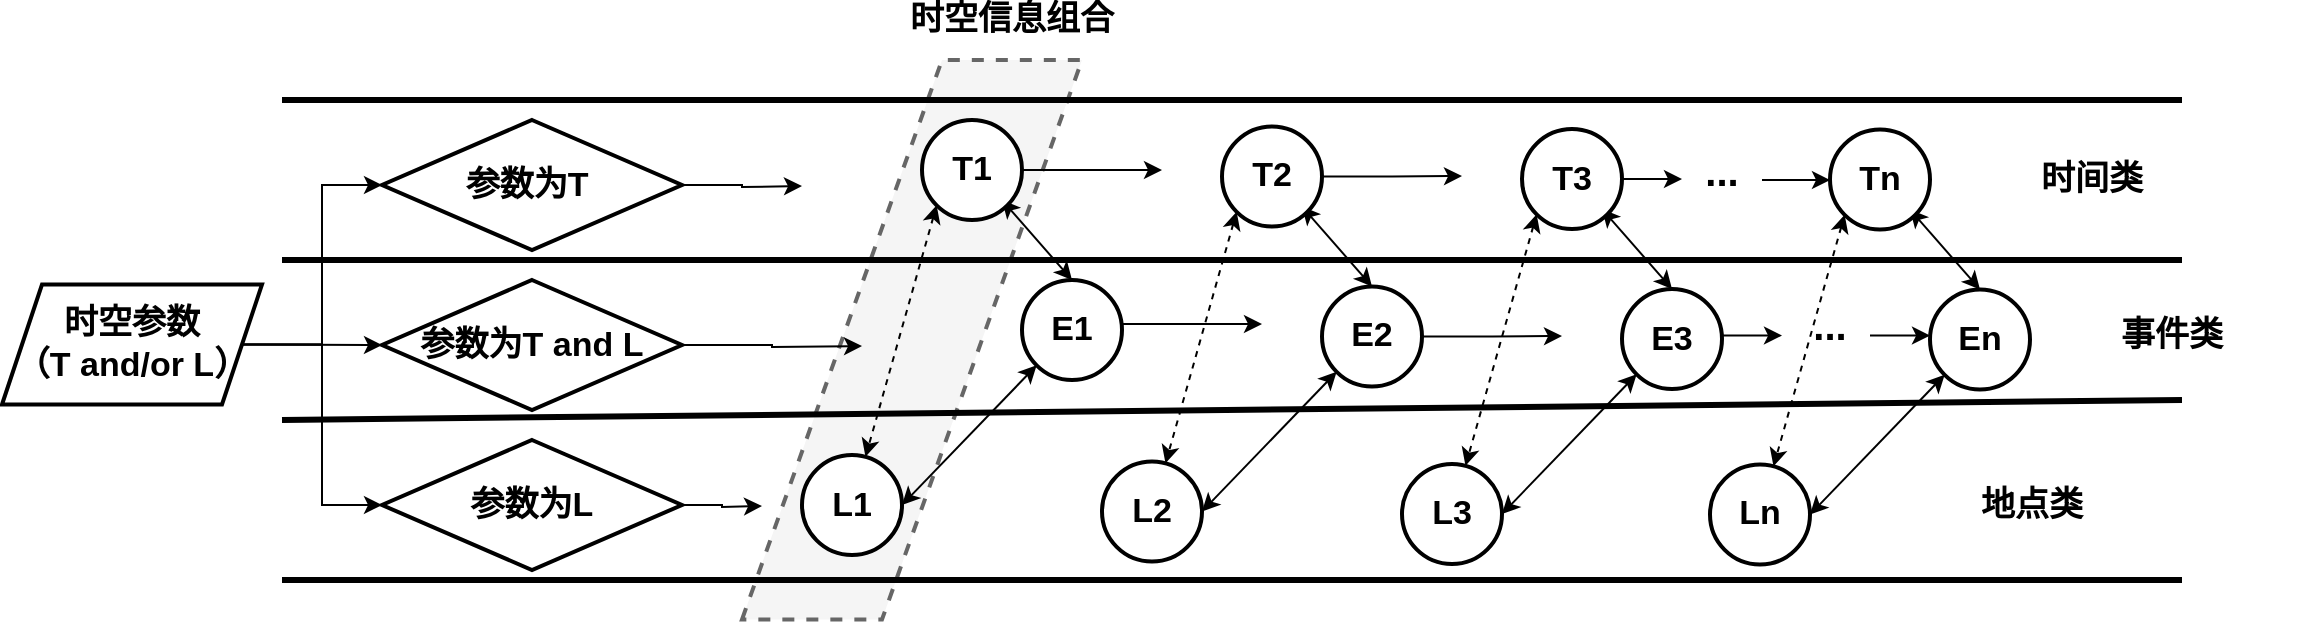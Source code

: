 <mxfile version="14.9.8" type="github">
  <diagram id="jQFlyxq-77XEo87QrLzG" name="Page-1">
    <mxGraphModel dx="821" dy="841" grid="1" gridSize="10" guides="1" tooltips="1" connect="1" arrows="1" fold="1" page="1" pageScale="1" pageWidth="850" pageHeight="1100" math="0" shadow="0">
      <root>
        <mxCell id="0" />
        <mxCell id="1" parent="0" />
        <mxCell id="1lAz4BmTCdN_ynABg-sg-55" value="" style="shape=parallelogram;perimeter=parallelogramPerimeter;whiteSpace=wrap;html=1;fixedSize=1;strokeWidth=2;size=100;dashed=1;fillColor=#f5f5f5;strokeColor=#666666;fontColor=#333333;" vertex="1" parent="1">
          <mxGeometry x="490" y="180" width="170" height="279.75" as="geometry" />
        </mxCell>
        <mxCell id="1lAz4BmTCdN_ynABg-sg-1" value="" style="endArrow=none;html=1;strokeWidth=3;" edge="1" parent="1">
          <mxGeometry width="50" height="50" relative="1" as="geometry">
            <mxPoint x="260" y="200" as="sourcePoint" />
            <mxPoint x="1210" y="200" as="targetPoint" />
          </mxGeometry>
        </mxCell>
        <mxCell id="1lAz4BmTCdN_ynABg-sg-2" value="" style="endArrow=none;html=1;strokeWidth=3;" edge="1" parent="1">
          <mxGeometry width="50" height="50" relative="1" as="geometry">
            <mxPoint x="260" y="440" as="sourcePoint" />
            <mxPoint x="1210" y="440" as="targetPoint" />
          </mxGeometry>
        </mxCell>
        <mxCell id="1lAz4BmTCdN_ynABg-sg-3" value="" style="endArrow=none;html=1;strokeWidth=3;" edge="1" parent="1">
          <mxGeometry width="50" height="50" relative="1" as="geometry">
            <mxPoint x="260" y="360" as="sourcePoint" />
            <mxPoint x="1210" y="350" as="targetPoint" />
          </mxGeometry>
        </mxCell>
        <mxCell id="1lAz4BmTCdN_ynABg-sg-4" value="" style="endArrow=none;html=1;strokeWidth=3;" edge="1" parent="1">
          <mxGeometry width="50" height="50" relative="1" as="geometry">
            <mxPoint x="260" y="280" as="sourcePoint" />
            <mxPoint x="1210" y="280" as="targetPoint" />
          </mxGeometry>
        </mxCell>
        <mxCell id="1lAz4BmTCdN_ynABg-sg-35" style="edgeStyle=none;rounded=0;orthogonalLoop=1;jettySize=auto;html=1;exitX=1;exitY=0.5;exitDx=0;exitDy=0;entryX=0;entryY=0.5;entryDx=0;entryDy=0;startArrow=none;startFill=0;strokeWidth=1;" edge="1" parent="1" source="1lAz4BmTCdN_ynABg-sg-5" target="1lAz4BmTCdN_ynABg-sg-6">
          <mxGeometry relative="1" as="geometry" />
        </mxCell>
        <mxCell id="1lAz4BmTCdN_ynABg-sg-36" style="edgeStyle=orthogonalEdgeStyle;rounded=0;orthogonalLoop=1;jettySize=auto;html=1;exitX=1;exitY=0.5;exitDx=0;exitDy=0;entryX=0;entryY=0.5;entryDx=0;entryDy=0;startArrow=none;startFill=0;strokeWidth=1;" edge="1" parent="1" source="1lAz4BmTCdN_ynABg-sg-5" target="1lAz4BmTCdN_ynABg-sg-7">
          <mxGeometry relative="1" as="geometry" />
        </mxCell>
        <mxCell id="1lAz4BmTCdN_ynABg-sg-37" style="edgeStyle=orthogonalEdgeStyle;rounded=0;orthogonalLoop=1;jettySize=auto;html=1;exitX=1;exitY=0.5;exitDx=0;exitDy=0;entryX=0;entryY=0.5;entryDx=0;entryDy=0;startArrow=none;startFill=0;strokeWidth=1;" edge="1" parent="1" source="1lAz4BmTCdN_ynABg-sg-5" target="1lAz4BmTCdN_ynABg-sg-8">
          <mxGeometry relative="1" as="geometry">
            <Array as="points">
              <mxPoint x="280" y="323" />
              <mxPoint x="280" y="403" />
            </Array>
          </mxGeometry>
        </mxCell>
        <mxCell id="1lAz4BmTCdN_ynABg-sg-5" value="&lt;font style=&quot;font-size: 17px&quot;&gt;&lt;b&gt;时空参数&lt;br&gt;（T and/or L）&lt;/b&gt;&lt;/font&gt;" style="shape=parallelogram;perimeter=parallelogramPerimeter;whiteSpace=wrap;html=1;fixedSize=1;strokeWidth=2;" vertex="1" parent="1">
          <mxGeometry x="120" y="292.25" width="130" height="60" as="geometry" />
        </mxCell>
        <mxCell id="1lAz4BmTCdN_ynABg-sg-39" style="edgeStyle=orthogonalEdgeStyle;rounded=0;orthogonalLoop=1;jettySize=auto;html=1;exitX=1;exitY=0.5;exitDx=0;exitDy=0;startArrow=none;startFill=0;strokeWidth=1;" edge="1" parent="1" source="1lAz4BmTCdN_ynABg-sg-6">
          <mxGeometry relative="1" as="geometry">
            <mxPoint x="550" y="323" as="targetPoint" />
          </mxGeometry>
        </mxCell>
        <mxCell id="1lAz4BmTCdN_ynABg-sg-6" value="&lt;font style=&quot;font-size: 17px&quot;&gt;&lt;b&gt;参数为T and L&lt;/b&gt;&lt;/font&gt;" style="rhombus;whiteSpace=wrap;html=1;strokeWidth=2;" vertex="1" parent="1">
          <mxGeometry x="310" y="290" width="150" height="65" as="geometry" />
        </mxCell>
        <mxCell id="1lAz4BmTCdN_ynABg-sg-38" style="edgeStyle=orthogonalEdgeStyle;rounded=0;orthogonalLoop=1;jettySize=auto;html=1;exitX=1;exitY=0.5;exitDx=0;exitDy=0;startArrow=none;startFill=0;strokeWidth=1;" edge="1" parent="1" source="1lAz4BmTCdN_ynABg-sg-7">
          <mxGeometry relative="1" as="geometry">
            <mxPoint x="520" y="243" as="targetPoint" />
          </mxGeometry>
        </mxCell>
        <mxCell id="1lAz4BmTCdN_ynABg-sg-7" value="&lt;font style=&quot;font-size: 17px&quot;&gt;&lt;b&gt;参数为T&amp;nbsp;&lt;/b&gt;&lt;/font&gt;" style="rhombus;whiteSpace=wrap;html=1;strokeWidth=2;" vertex="1" parent="1">
          <mxGeometry x="310" y="210" width="150" height="65" as="geometry" />
        </mxCell>
        <mxCell id="1lAz4BmTCdN_ynABg-sg-40" style="edgeStyle=orthogonalEdgeStyle;rounded=0;orthogonalLoop=1;jettySize=auto;html=1;exitX=1;exitY=0.5;exitDx=0;exitDy=0;startArrow=none;startFill=0;strokeWidth=1;" edge="1" parent="1" source="1lAz4BmTCdN_ynABg-sg-8">
          <mxGeometry relative="1" as="geometry">
            <mxPoint x="500" y="403" as="targetPoint" />
          </mxGeometry>
        </mxCell>
        <mxCell id="1lAz4BmTCdN_ynABg-sg-8" value="&lt;font style=&quot;font-size: 17px&quot;&gt;&lt;b&gt;参数为L&lt;/b&gt;&lt;/font&gt;" style="rhombus;whiteSpace=wrap;html=1;strokeWidth=2;" vertex="1" parent="1">
          <mxGeometry x="310" y="370" width="150" height="65" as="geometry" />
        </mxCell>
        <mxCell id="1lAz4BmTCdN_ynABg-sg-14" style="rounded=0;orthogonalLoop=1;jettySize=auto;html=1;strokeWidth=1;dashed=1;startArrow=classic;startFill=1;exitX=0;exitY=1;exitDx=0;exitDy=0;" edge="1" parent="1" source="1lAz4BmTCdN_ynABg-sg-11" target="1lAz4BmTCdN_ynABg-sg-12">
          <mxGeometry relative="1" as="geometry">
            <mxPoint x="552" y="250" as="sourcePoint" />
          </mxGeometry>
        </mxCell>
        <mxCell id="1lAz4BmTCdN_ynABg-sg-15" style="edgeStyle=none;rounded=0;orthogonalLoop=1;jettySize=auto;html=1;entryX=0.5;entryY=0;entryDx=0;entryDy=0;startArrow=classic;startFill=1;strokeWidth=1;" edge="1" parent="1" target="1lAz4BmTCdN_ynABg-sg-13">
          <mxGeometry relative="1" as="geometry">
            <mxPoint x="620" y="250" as="sourcePoint" />
          </mxGeometry>
        </mxCell>
        <mxCell id="1lAz4BmTCdN_ynABg-sg-41" style="edgeStyle=orthogonalEdgeStyle;rounded=0;orthogonalLoop=1;jettySize=auto;html=1;exitX=1;exitY=0.5;exitDx=0;exitDy=0;startArrow=none;startFill=0;strokeWidth=1;" edge="1" parent="1" source="1lAz4BmTCdN_ynABg-sg-11">
          <mxGeometry relative="1" as="geometry">
            <mxPoint x="700" y="235" as="targetPoint" />
          </mxGeometry>
        </mxCell>
        <mxCell id="1lAz4BmTCdN_ynABg-sg-11" value="&lt;font style=&quot;font-size: 17px&quot;&gt;&lt;b&gt;T1&lt;/b&gt;&lt;/font&gt;" style="ellipse;whiteSpace=wrap;html=1;aspect=fixed;strokeWidth=2;" vertex="1" parent="1">
          <mxGeometry x="580" y="210" width="50" height="50" as="geometry" />
        </mxCell>
        <mxCell id="1lAz4BmTCdN_ynABg-sg-12" value="&lt;font style=&quot;font-size: 17px&quot;&gt;&lt;b&gt;L1&lt;/b&gt;&lt;/font&gt;" style="ellipse;whiteSpace=wrap;html=1;aspect=fixed;strokeWidth=2;" vertex="1" parent="1">
          <mxGeometry x="520" y="377.5" width="50" height="50" as="geometry" />
        </mxCell>
        <mxCell id="1lAz4BmTCdN_ynABg-sg-16" style="edgeStyle=none;rounded=0;orthogonalLoop=1;jettySize=auto;html=1;exitX=0;exitY=1;exitDx=0;exitDy=0;entryX=1;entryY=0.5;entryDx=0;entryDy=0;startArrow=classic;startFill=1;strokeWidth=1;" edge="1" parent="1" source="1lAz4BmTCdN_ynABg-sg-13" target="1lAz4BmTCdN_ynABg-sg-12">
          <mxGeometry relative="1" as="geometry" />
        </mxCell>
        <mxCell id="1lAz4BmTCdN_ynABg-sg-42" style="edgeStyle=orthogonalEdgeStyle;rounded=0;orthogonalLoop=1;jettySize=auto;html=1;exitX=1;exitY=0.5;exitDx=0;exitDy=0;startArrow=none;startFill=0;strokeWidth=1;" edge="1" parent="1">
          <mxGeometry relative="1" as="geometry">
            <mxPoint x="750" y="312" as="targetPoint" />
            <mxPoint x="680" y="312" as="sourcePoint" />
          </mxGeometry>
        </mxCell>
        <mxCell id="1lAz4BmTCdN_ynABg-sg-13" value="&lt;font style=&quot;font-size: 17px&quot;&gt;&lt;b&gt;E1&lt;/b&gt;&lt;/font&gt;" style="ellipse;whiteSpace=wrap;html=1;aspect=fixed;strokeWidth=2;" vertex="1" parent="1">
          <mxGeometry x="630" y="290" width="50" height="50" as="geometry" />
        </mxCell>
        <mxCell id="1lAz4BmTCdN_ynABg-sg-17" style="rounded=0;orthogonalLoop=1;jettySize=auto;html=1;strokeWidth=1;dashed=1;startArrow=classic;startFill=1;exitX=0;exitY=1;exitDx=0;exitDy=0;" edge="1" parent="1" source="1lAz4BmTCdN_ynABg-sg-19" target="1lAz4BmTCdN_ynABg-sg-20">
          <mxGeometry relative="1" as="geometry">
            <mxPoint x="702" y="253.25" as="sourcePoint" />
          </mxGeometry>
        </mxCell>
        <mxCell id="1lAz4BmTCdN_ynABg-sg-18" style="edgeStyle=none;rounded=0;orthogonalLoop=1;jettySize=auto;html=1;entryX=0.5;entryY=0;entryDx=0;entryDy=0;startArrow=classic;startFill=1;strokeWidth=1;" edge="1" parent="1" target="1lAz4BmTCdN_ynABg-sg-22">
          <mxGeometry relative="1" as="geometry">
            <mxPoint x="770" y="253.25" as="sourcePoint" />
          </mxGeometry>
        </mxCell>
        <mxCell id="1lAz4BmTCdN_ynABg-sg-43" style="edgeStyle=orthogonalEdgeStyle;rounded=0;orthogonalLoop=1;jettySize=auto;html=1;exitX=1;exitY=0.5;exitDx=0;exitDy=0;startArrow=none;startFill=0;strokeWidth=1;" edge="1" parent="1" source="1lAz4BmTCdN_ynABg-sg-19">
          <mxGeometry relative="1" as="geometry">
            <mxPoint x="850" y="238" as="targetPoint" />
          </mxGeometry>
        </mxCell>
        <mxCell id="1lAz4BmTCdN_ynABg-sg-19" value="&lt;font style=&quot;font-size: 17px&quot;&gt;&lt;b&gt;T2&lt;/b&gt;&lt;/font&gt;" style="ellipse;whiteSpace=wrap;html=1;aspect=fixed;strokeWidth=2;" vertex="1" parent="1">
          <mxGeometry x="730" y="213.25" width="50" height="50" as="geometry" />
        </mxCell>
        <mxCell id="1lAz4BmTCdN_ynABg-sg-20" value="&lt;font style=&quot;font-size: 17px&quot;&gt;&lt;b&gt;L2&lt;/b&gt;&lt;/font&gt;" style="ellipse;whiteSpace=wrap;html=1;aspect=fixed;strokeWidth=2;" vertex="1" parent="1">
          <mxGeometry x="670" y="380.75" width="50" height="50" as="geometry" />
        </mxCell>
        <mxCell id="1lAz4BmTCdN_ynABg-sg-21" style="edgeStyle=none;rounded=0;orthogonalLoop=1;jettySize=auto;html=1;exitX=0;exitY=1;exitDx=0;exitDy=0;entryX=1;entryY=0.5;entryDx=0;entryDy=0;startArrow=classic;startFill=1;strokeWidth=1;" edge="1" parent="1" source="1lAz4BmTCdN_ynABg-sg-22" target="1lAz4BmTCdN_ynABg-sg-20">
          <mxGeometry relative="1" as="geometry" />
        </mxCell>
        <mxCell id="1lAz4BmTCdN_ynABg-sg-44" style="edgeStyle=orthogonalEdgeStyle;rounded=0;orthogonalLoop=1;jettySize=auto;html=1;exitX=1;exitY=0.5;exitDx=0;exitDy=0;startArrow=none;startFill=0;strokeWidth=1;" edge="1" parent="1" source="1lAz4BmTCdN_ynABg-sg-22">
          <mxGeometry relative="1" as="geometry">
            <mxPoint x="900" y="318" as="targetPoint" />
          </mxGeometry>
        </mxCell>
        <mxCell id="1lAz4BmTCdN_ynABg-sg-22" value="&lt;font style=&quot;font-size: 17px&quot;&gt;&lt;b&gt;E2&lt;/b&gt;&lt;/font&gt;" style="ellipse;whiteSpace=wrap;html=1;aspect=fixed;strokeWidth=2;" vertex="1" parent="1">
          <mxGeometry x="780" y="293.25" width="50" height="50" as="geometry" />
        </mxCell>
        <mxCell id="1lAz4BmTCdN_ynABg-sg-23" style="rounded=0;orthogonalLoop=1;jettySize=auto;html=1;strokeWidth=1;dashed=1;startArrow=classic;startFill=1;exitX=0;exitY=1;exitDx=0;exitDy=0;" edge="1" parent="1" source="1lAz4BmTCdN_ynABg-sg-25" target="1lAz4BmTCdN_ynABg-sg-26">
          <mxGeometry relative="1" as="geometry">
            <mxPoint x="852" y="254.5" as="sourcePoint" />
          </mxGeometry>
        </mxCell>
        <mxCell id="1lAz4BmTCdN_ynABg-sg-24" style="edgeStyle=none;rounded=0;orthogonalLoop=1;jettySize=auto;html=1;entryX=0.5;entryY=0;entryDx=0;entryDy=0;startArrow=classic;startFill=1;strokeWidth=1;" edge="1" parent="1" target="1lAz4BmTCdN_ynABg-sg-28">
          <mxGeometry relative="1" as="geometry">
            <mxPoint x="920" y="254.5" as="sourcePoint" />
          </mxGeometry>
        </mxCell>
        <mxCell id="1lAz4BmTCdN_ynABg-sg-46" style="edgeStyle=orthogonalEdgeStyle;rounded=0;orthogonalLoop=1;jettySize=auto;html=1;exitX=1;exitY=0.5;exitDx=0;exitDy=0;startArrow=none;startFill=0;strokeWidth=1;" edge="1" parent="1" source="1lAz4BmTCdN_ynABg-sg-25">
          <mxGeometry relative="1" as="geometry">
            <mxPoint x="960" y="240" as="targetPoint" />
          </mxGeometry>
        </mxCell>
        <mxCell id="1lAz4BmTCdN_ynABg-sg-25" value="&lt;font style=&quot;font-size: 17px&quot;&gt;&lt;b&gt;T3&lt;/b&gt;&lt;/font&gt;" style="ellipse;whiteSpace=wrap;html=1;aspect=fixed;strokeWidth=2;" vertex="1" parent="1">
          <mxGeometry x="880" y="214.5" width="50" height="50" as="geometry" />
        </mxCell>
        <mxCell id="1lAz4BmTCdN_ynABg-sg-26" value="&lt;font style=&quot;font-size: 17px&quot;&gt;&lt;b&gt;L3&lt;/b&gt;&lt;/font&gt;" style="ellipse;whiteSpace=wrap;html=1;aspect=fixed;strokeWidth=2;" vertex="1" parent="1">
          <mxGeometry x="820" y="382" width="50" height="50" as="geometry" />
        </mxCell>
        <mxCell id="1lAz4BmTCdN_ynABg-sg-27" style="edgeStyle=none;rounded=0;orthogonalLoop=1;jettySize=auto;html=1;exitX=0;exitY=1;exitDx=0;exitDy=0;entryX=1;entryY=0.5;entryDx=0;entryDy=0;startArrow=classic;startFill=1;strokeWidth=1;" edge="1" parent="1" source="1lAz4BmTCdN_ynABg-sg-28" target="1lAz4BmTCdN_ynABg-sg-26">
          <mxGeometry relative="1" as="geometry" />
        </mxCell>
        <mxCell id="1lAz4BmTCdN_ynABg-sg-28" value="&lt;font style=&quot;font-size: 17px&quot;&gt;&lt;b&gt;E3&lt;/b&gt;&lt;/font&gt;" style="ellipse;whiteSpace=wrap;html=1;aspect=fixed;strokeWidth=2;" vertex="1" parent="1">
          <mxGeometry x="930" y="294.5" width="50" height="50" as="geometry" />
        </mxCell>
        <mxCell id="1lAz4BmTCdN_ynABg-sg-29" style="rounded=0;orthogonalLoop=1;jettySize=auto;html=1;strokeWidth=1;dashed=1;startArrow=classic;startFill=1;exitX=0;exitY=1;exitDx=0;exitDy=0;" edge="1" parent="1" source="1lAz4BmTCdN_ynABg-sg-31" target="1lAz4BmTCdN_ynABg-sg-32">
          <mxGeometry relative="1" as="geometry">
            <mxPoint x="1006" y="254.75" as="sourcePoint" />
          </mxGeometry>
        </mxCell>
        <mxCell id="1lAz4BmTCdN_ynABg-sg-30" style="edgeStyle=none;rounded=0;orthogonalLoop=1;jettySize=auto;html=1;entryX=0.5;entryY=0;entryDx=0;entryDy=0;startArrow=classic;startFill=1;strokeWidth=1;" edge="1" parent="1" target="1lAz4BmTCdN_ynABg-sg-34">
          <mxGeometry relative="1" as="geometry">
            <mxPoint x="1074" y="254.75" as="sourcePoint" />
          </mxGeometry>
        </mxCell>
        <mxCell id="1lAz4BmTCdN_ynABg-sg-31" value="&lt;font style=&quot;font-size: 17px&quot;&gt;&lt;b&gt;Tn&lt;/b&gt;&lt;/font&gt;" style="ellipse;whiteSpace=wrap;html=1;aspect=fixed;strokeWidth=2;" vertex="1" parent="1">
          <mxGeometry x="1034" y="214.75" width="50" height="50" as="geometry" />
        </mxCell>
        <mxCell id="1lAz4BmTCdN_ynABg-sg-32" value="&lt;font style=&quot;font-size: 17px&quot;&gt;&lt;b&gt;Ln&lt;/b&gt;&lt;/font&gt;" style="ellipse;whiteSpace=wrap;html=1;aspect=fixed;strokeWidth=2;" vertex="1" parent="1">
          <mxGeometry x="974" y="382.25" width="50" height="50" as="geometry" />
        </mxCell>
        <mxCell id="1lAz4BmTCdN_ynABg-sg-33" style="edgeStyle=none;rounded=0;orthogonalLoop=1;jettySize=auto;html=1;exitX=0;exitY=1;exitDx=0;exitDy=0;entryX=1;entryY=0.5;entryDx=0;entryDy=0;startArrow=classic;startFill=1;strokeWidth=1;" edge="1" parent="1" source="1lAz4BmTCdN_ynABg-sg-34" target="1lAz4BmTCdN_ynABg-sg-32">
          <mxGeometry relative="1" as="geometry" />
        </mxCell>
        <mxCell id="1lAz4BmTCdN_ynABg-sg-34" value="&lt;font style=&quot;font-size: 17px&quot;&gt;&lt;b&gt;En&lt;/b&gt;&lt;/font&gt;" style="ellipse;whiteSpace=wrap;html=1;aspect=fixed;strokeWidth=2;" vertex="1" parent="1">
          <mxGeometry x="1084" y="294.75" width="50" height="50" as="geometry" />
        </mxCell>
        <mxCell id="1lAz4BmTCdN_ynABg-sg-47" style="edgeStyle=orthogonalEdgeStyle;rounded=0;orthogonalLoop=1;jettySize=auto;html=1;startArrow=none;startFill=0;strokeWidth=1;entryX=0;entryY=0.5;entryDx=0;entryDy=0;" edge="1" parent="1" target="1lAz4BmTCdN_ynABg-sg-31">
          <mxGeometry relative="1" as="geometry">
            <mxPoint x="974" y="254" as="targetPoint" />
            <mxPoint x="1000" y="240" as="sourcePoint" />
          </mxGeometry>
        </mxCell>
        <mxCell id="1lAz4BmTCdN_ynABg-sg-49" style="edgeStyle=orthogonalEdgeStyle;rounded=0;orthogonalLoop=1;jettySize=auto;html=1;exitX=1;exitY=0.5;exitDx=0;exitDy=0;startArrow=none;startFill=0;strokeWidth=1;" edge="1" parent="1">
          <mxGeometry relative="1" as="geometry">
            <mxPoint x="1010" y="318.25" as="targetPoint" />
            <mxPoint x="980" y="317.75" as="sourcePoint" />
          </mxGeometry>
        </mxCell>
        <mxCell id="1lAz4BmTCdN_ynABg-sg-51" style="edgeStyle=orthogonalEdgeStyle;rounded=0;orthogonalLoop=1;jettySize=auto;html=1;exitX=1;exitY=0.5;exitDx=0;exitDy=0;startArrow=none;startFill=0;strokeWidth=1;" edge="1" parent="1">
          <mxGeometry relative="1" as="geometry">
            <mxPoint x="1084" y="318.25" as="targetPoint" />
            <mxPoint x="1054" y="317.75" as="sourcePoint" />
          </mxGeometry>
        </mxCell>
        <mxCell id="1lAz4BmTCdN_ynABg-sg-52" value="&lt;font size=&quot;1&quot;&gt;&lt;b style=&quot;font-size: 20px&quot;&gt;...&lt;/b&gt;&lt;/font&gt;" style="text;html=1;strokeColor=none;fillColor=none;align=center;verticalAlign=middle;whiteSpace=wrap;rounded=0;" vertex="1" parent="1">
          <mxGeometry x="960" y="225" width="40" height="20" as="geometry" />
        </mxCell>
        <mxCell id="1lAz4BmTCdN_ynABg-sg-54" value="&lt;font size=&quot;1&quot;&gt;&lt;b style=&quot;font-size: 20px&quot;&gt;...&lt;/b&gt;&lt;/font&gt;" style="text;html=1;strokeColor=none;fillColor=none;align=center;verticalAlign=middle;whiteSpace=wrap;rounded=0;" vertex="1" parent="1">
          <mxGeometry x="1014" y="302" width="40" height="20" as="geometry" />
        </mxCell>
        <mxCell id="1lAz4BmTCdN_ynABg-sg-56" value="&lt;font style=&quot;font-size: 17px&quot;&gt;&lt;b&gt;时空信息组合&lt;/b&gt;&lt;/font&gt;" style="text;html=1;strokeColor=none;fillColor=none;align=center;verticalAlign=middle;whiteSpace=wrap;rounded=0;dashed=1;" vertex="1" parent="1">
          <mxGeometry x="560" y="150" width="130" height="20" as="geometry" />
        </mxCell>
        <mxCell id="1lAz4BmTCdN_ynABg-sg-57" value="&lt;font style=&quot;font-size: 17px&quot;&gt;&lt;b&gt;时间类&lt;/b&gt;&lt;/font&gt;" style="text;html=1;strokeColor=none;fillColor=none;align=center;verticalAlign=middle;whiteSpace=wrap;rounded=0;dashed=1;" vertex="1" parent="1">
          <mxGeometry x="1100" y="229.75" width="130" height="20" as="geometry" />
        </mxCell>
        <mxCell id="1lAz4BmTCdN_ynABg-sg-58" value="&lt;font style=&quot;font-size: 17px&quot;&gt;&lt;b&gt;事件类&lt;/b&gt;&lt;/font&gt;" style="text;html=1;strokeColor=none;fillColor=none;align=center;verticalAlign=middle;whiteSpace=wrap;rounded=0;dashed=1;" vertex="1" parent="1">
          <mxGeometry x="1140" y="308.25" width="130" height="20" as="geometry" />
        </mxCell>
        <mxCell id="1lAz4BmTCdN_ynABg-sg-59" value="&lt;font style=&quot;font-size: 17px&quot;&gt;&lt;b&gt;地点类&lt;/b&gt;&lt;/font&gt;" style="text;html=1;strokeColor=none;fillColor=none;align=center;verticalAlign=middle;whiteSpace=wrap;rounded=0;dashed=1;" vertex="1" parent="1">
          <mxGeometry x="1070" y="392.5" width="130" height="20" as="geometry" />
        </mxCell>
      </root>
    </mxGraphModel>
  </diagram>
</mxfile>
